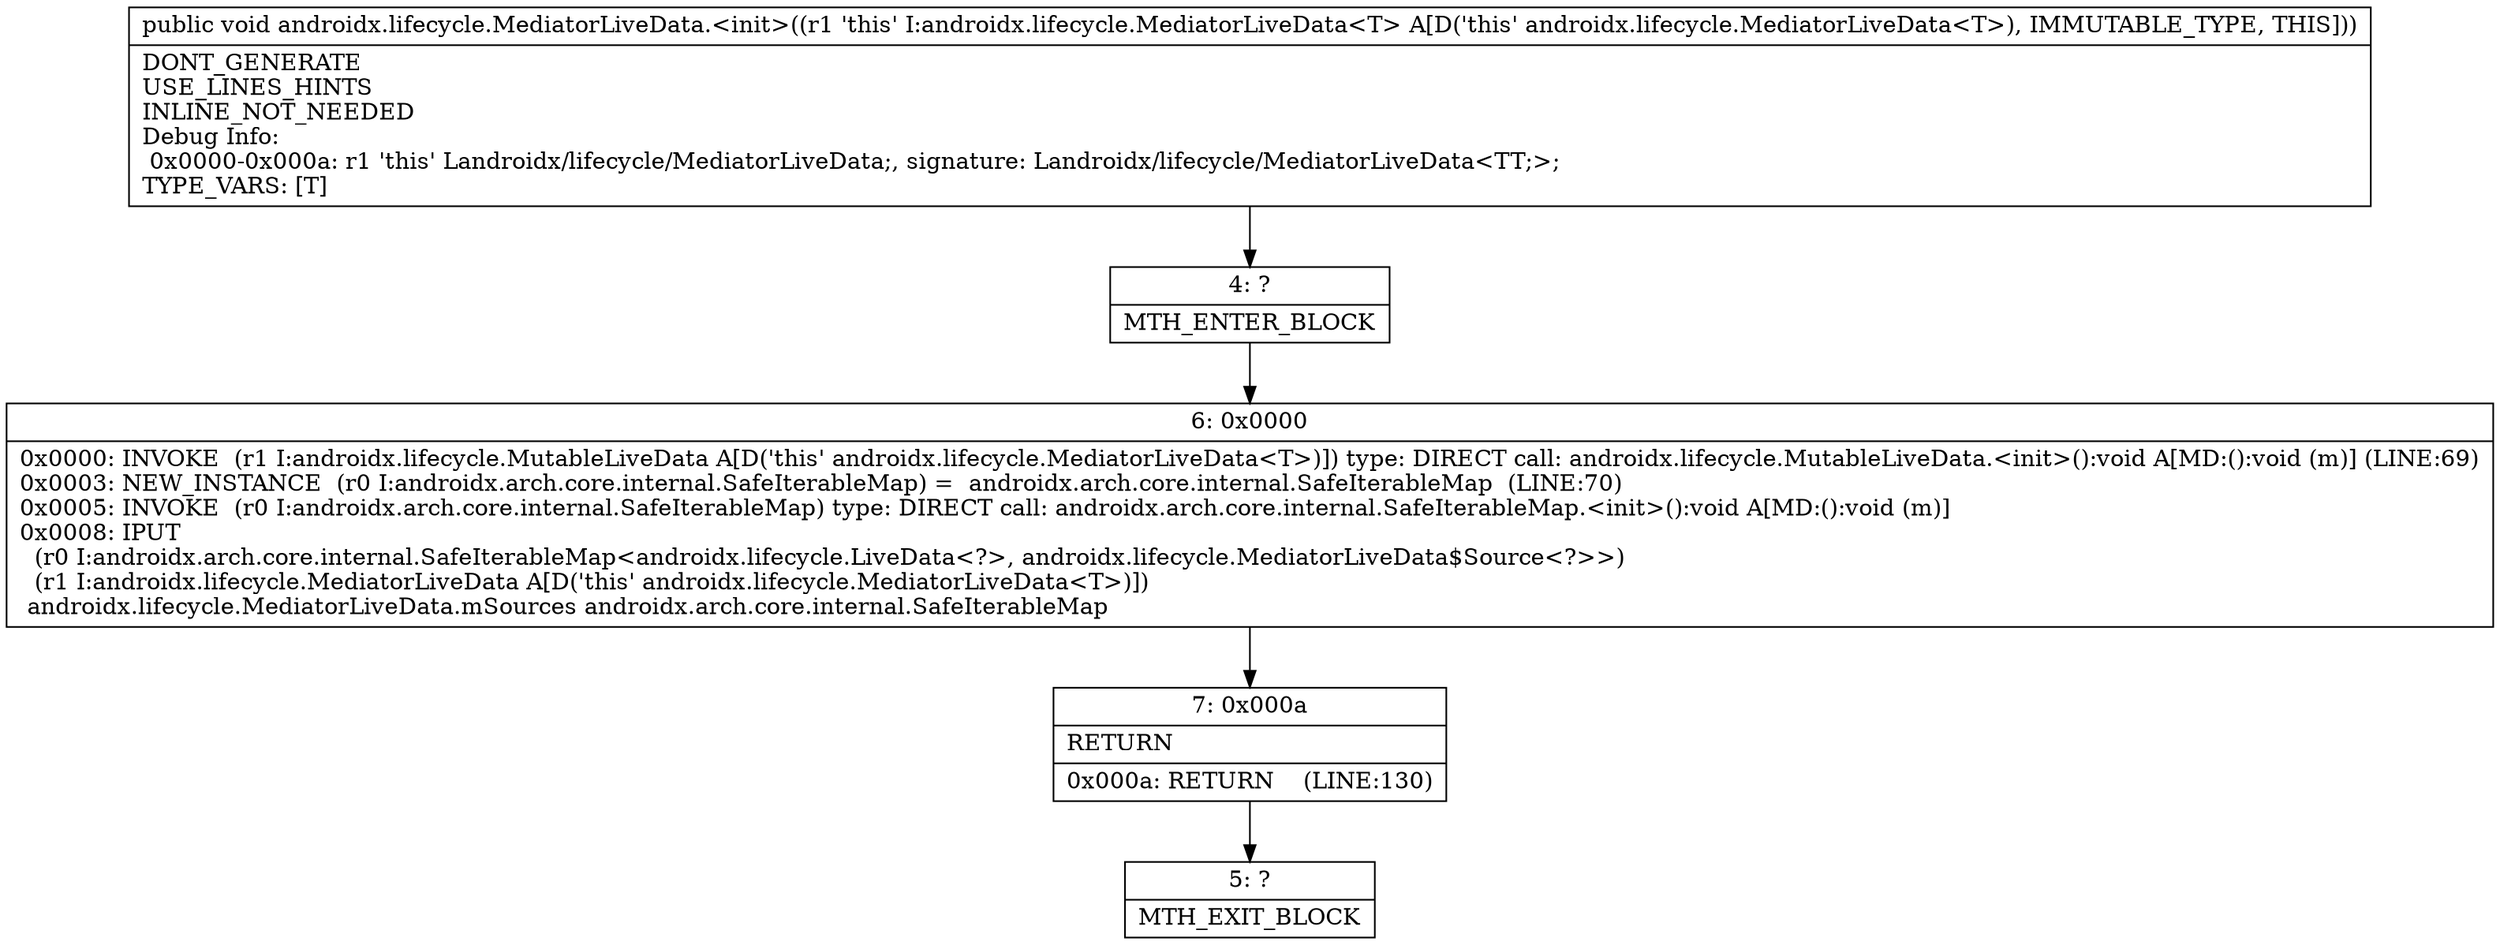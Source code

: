 digraph "CFG forandroidx.lifecycle.MediatorLiveData.\<init\>()V" {
Node_4 [shape=record,label="{4\:\ ?|MTH_ENTER_BLOCK\l}"];
Node_6 [shape=record,label="{6\:\ 0x0000|0x0000: INVOKE  (r1 I:androidx.lifecycle.MutableLiveData A[D('this' androidx.lifecycle.MediatorLiveData\<T\>)]) type: DIRECT call: androidx.lifecycle.MutableLiveData.\<init\>():void A[MD:():void (m)] (LINE:69)\l0x0003: NEW_INSTANCE  (r0 I:androidx.arch.core.internal.SafeIterableMap) =  androidx.arch.core.internal.SafeIterableMap  (LINE:70)\l0x0005: INVOKE  (r0 I:androidx.arch.core.internal.SafeIterableMap) type: DIRECT call: androidx.arch.core.internal.SafeIterableMap.\<init\>():void A[MD:():void (m)]\l0x0008: IPUT  \l  (r0 I:androidx.arch.core.internal.SafeIterableMap\<androidx.lifecycle.LiveData\<?\>, androidx.lifecycle.MediatorLiveData$Source\<?\>\>)\l  (r1 I:androidx.lifecycle.MediatorLiveData A[D('this' androidx.lifecycle.MediatorLiveData\<T\>)])\l androidx.lifecycle.MediatorLiveData.mSources androidx.arch.core.internal.SafeIterableMap \l}"];
Node_7 [shape=record,label="{7\:\ 0x000a|RETURN\l|0x000a: RETURN    (LINE:130)\l}"];
Node_5 [shape=record,label="{5\:\ ?|MTH_EXIT_BLOCK\l}"];
MethodNode[shape=record,label="{public void androidx.lifecycle.MediatorLiveData.\<init\>((r1 'this' I:androidx.lifecycle.MediatorLiveData\<T\> A[D('this' androidx.lifecycle.MediatorLiveData\<T\>), IMMUTABLE_TYPE, THIS]))  | DONT_GENERATE\lUSE_LINES_HINTS\lINLINE_NOT_NEEDED\lDebug Info:\l  0x0000\-0x000a: r1 'this' Landroidx\/lifecycle\/MediatorLiveData;, signature: Landroidx\/lifecycle\/MediatorLiveData\<TT;\>;\lTYPE_VARS: [T]\l}"];
MethodNode -> Node_4;Node_4 -> Node_6;
Node_6 -> Node_7;
Node_7 -> Node_5;
}

